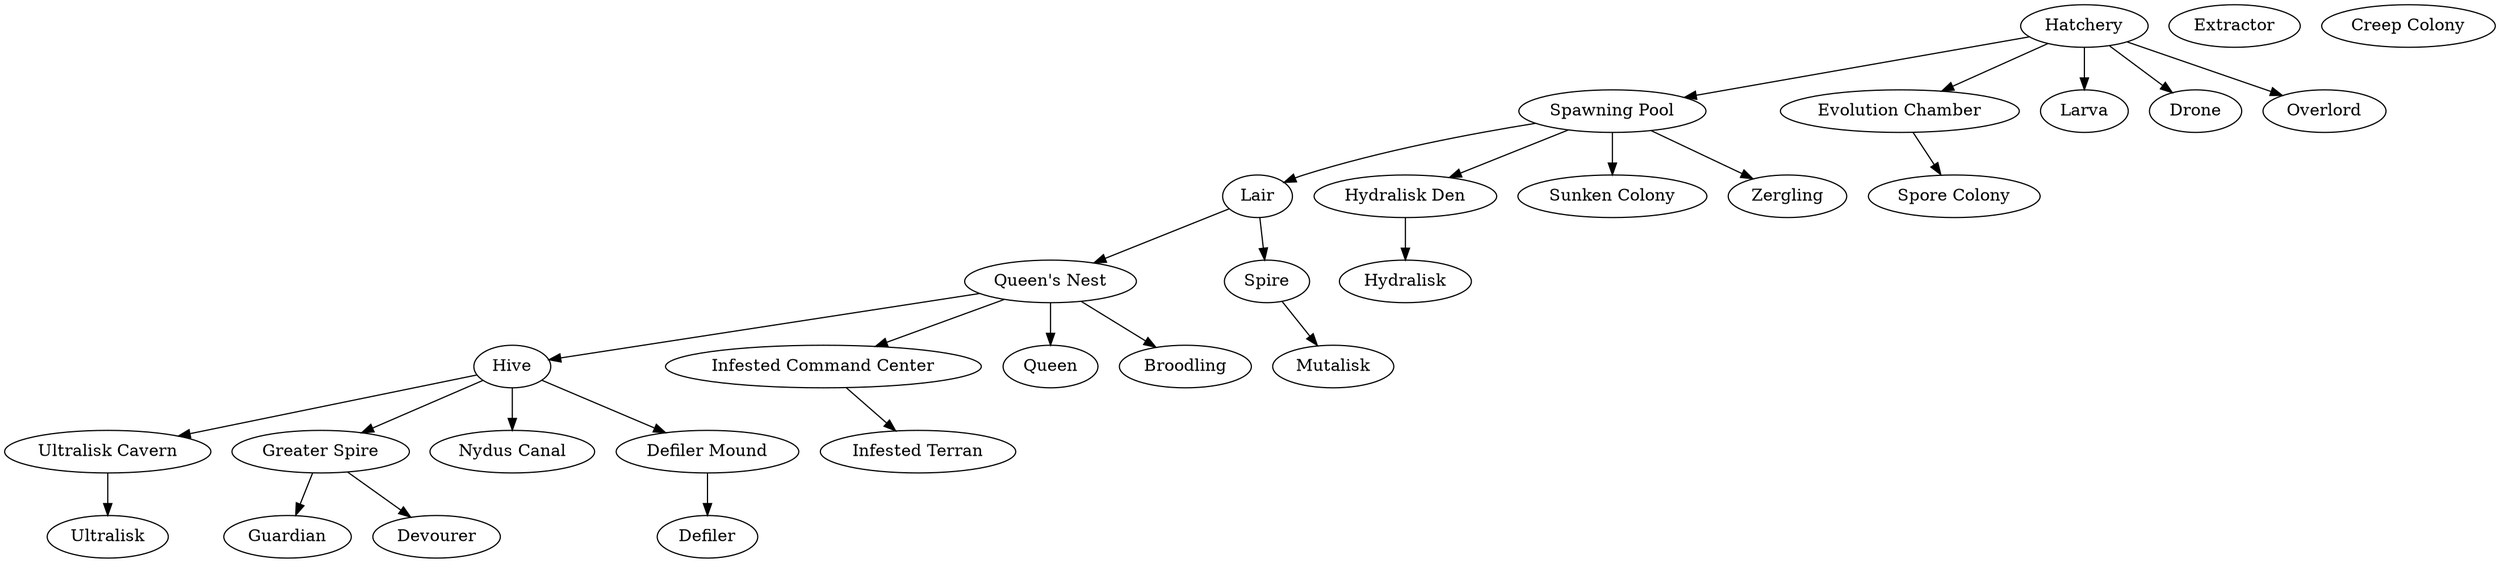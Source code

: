 digraph G {
Hatchery [depth=0, penwidth=1, strength=1];
Extractor [depth=2147483647, penwidth=1, strength=1];
"Creep Colony" [depth=2147483647, penwidth=1, strength=1];
"Spawning Pool" [depth=1, penwidth=1, strength=1];
"Evolution Chamber" [depth=1, penwidth=1, strength=1];
Larva [depth=1, penwidth=1, strength=1];
Drone [depth=1, penwidth=1, strength=1];
Overlord [depth=1, penwidth=1, strength=1];
"Spore Colony" [depth=2, penwidth=1, strength=1];
Lair [depth=2, penwidth=1, strength=1];
"Hydralisk Den" [depth=2, penwidth=1, strength=1];
"Sunken Colony" [depth=2, penwidth=1, strength=1];
Zergling [depth=2, penwidth=1, strength=1];
"Queen's Nest" [depth=3, penwidth=1, strength=1];
Spire [depth=3, penwidth=1, strength=1];
Hydralisk [depth=3, penwidth=1, strength=1];
Hive [depth=4, penwidth=1, strength=1];
"Infested Command Center" [depth=4, penwidth=1, strength=1];
Queen [depth=4, penwidth=1, strength=1];
Broodling [depth=4, penwidth=1, strength=1];
Mutalisk [depth=4, penwidth=1, strength=1];
"Ultralisk Cavern" [depth=5, penwidth=1, strength=1];
"Greater Spire" [depth=5, penwidth=1, strength=1];
"Nydus Canal" [depth=5, penwidth=1, strength=1];
"Defiler Mound" [depth=5, penwidth=1, strength=1];
"Infested Terran" [depth=5, penwidth=1, strength=1];
Ultralisk [depth=6, penwidth=1, strength=1];
Guardian [depth=6, penwidth=1, strength=1];
Devourer [depth=6, penwidth=1, strength=1];
Defiler [depth=6, penwidth=1, strength=1];
Hatchery->"Spawning Pool" ;
Hatchery->"Evolution Chamber" ;
Hatchery->Larva ;
Hatchery->Overlord ;
Hatchery->Drone ;
"Evolution Chamber"->"Spore Colony" ;
"Spawning Pool"->Lair ;
"Spawning Pool"->"Hydralisk Den" ;
"Spawning Pool"->"Sunken Colony" ;
"Spawning Pool"->Zergling ;
Lair->"Queen's Nest" ;
Lair->Spire ;
"Hydralisk Den"->Hydralisk ;
"Queen's Nest"->Hive ;
"Queen's Nest"->"Infested Command Center" ;
"Queen's Nest"->Queen ;
"Queen's Nest"->Broodling ;
Spire->Mutalisk ;
Hive->"Ultralisk Cavern" ;
Hive->"Greater Spire" ;
Hive->"Nydus Canal" ;
Hive->"Defiler Mound" ;
"Infested Command Center"->"Infested Terran" ;
"Ultralisk Cavern"->Ultralisk ;
"Greater Spire"->Guardian ;
"Greater Spire"->Devourer ;
"Defiler Mound"->Defiler ;
}
